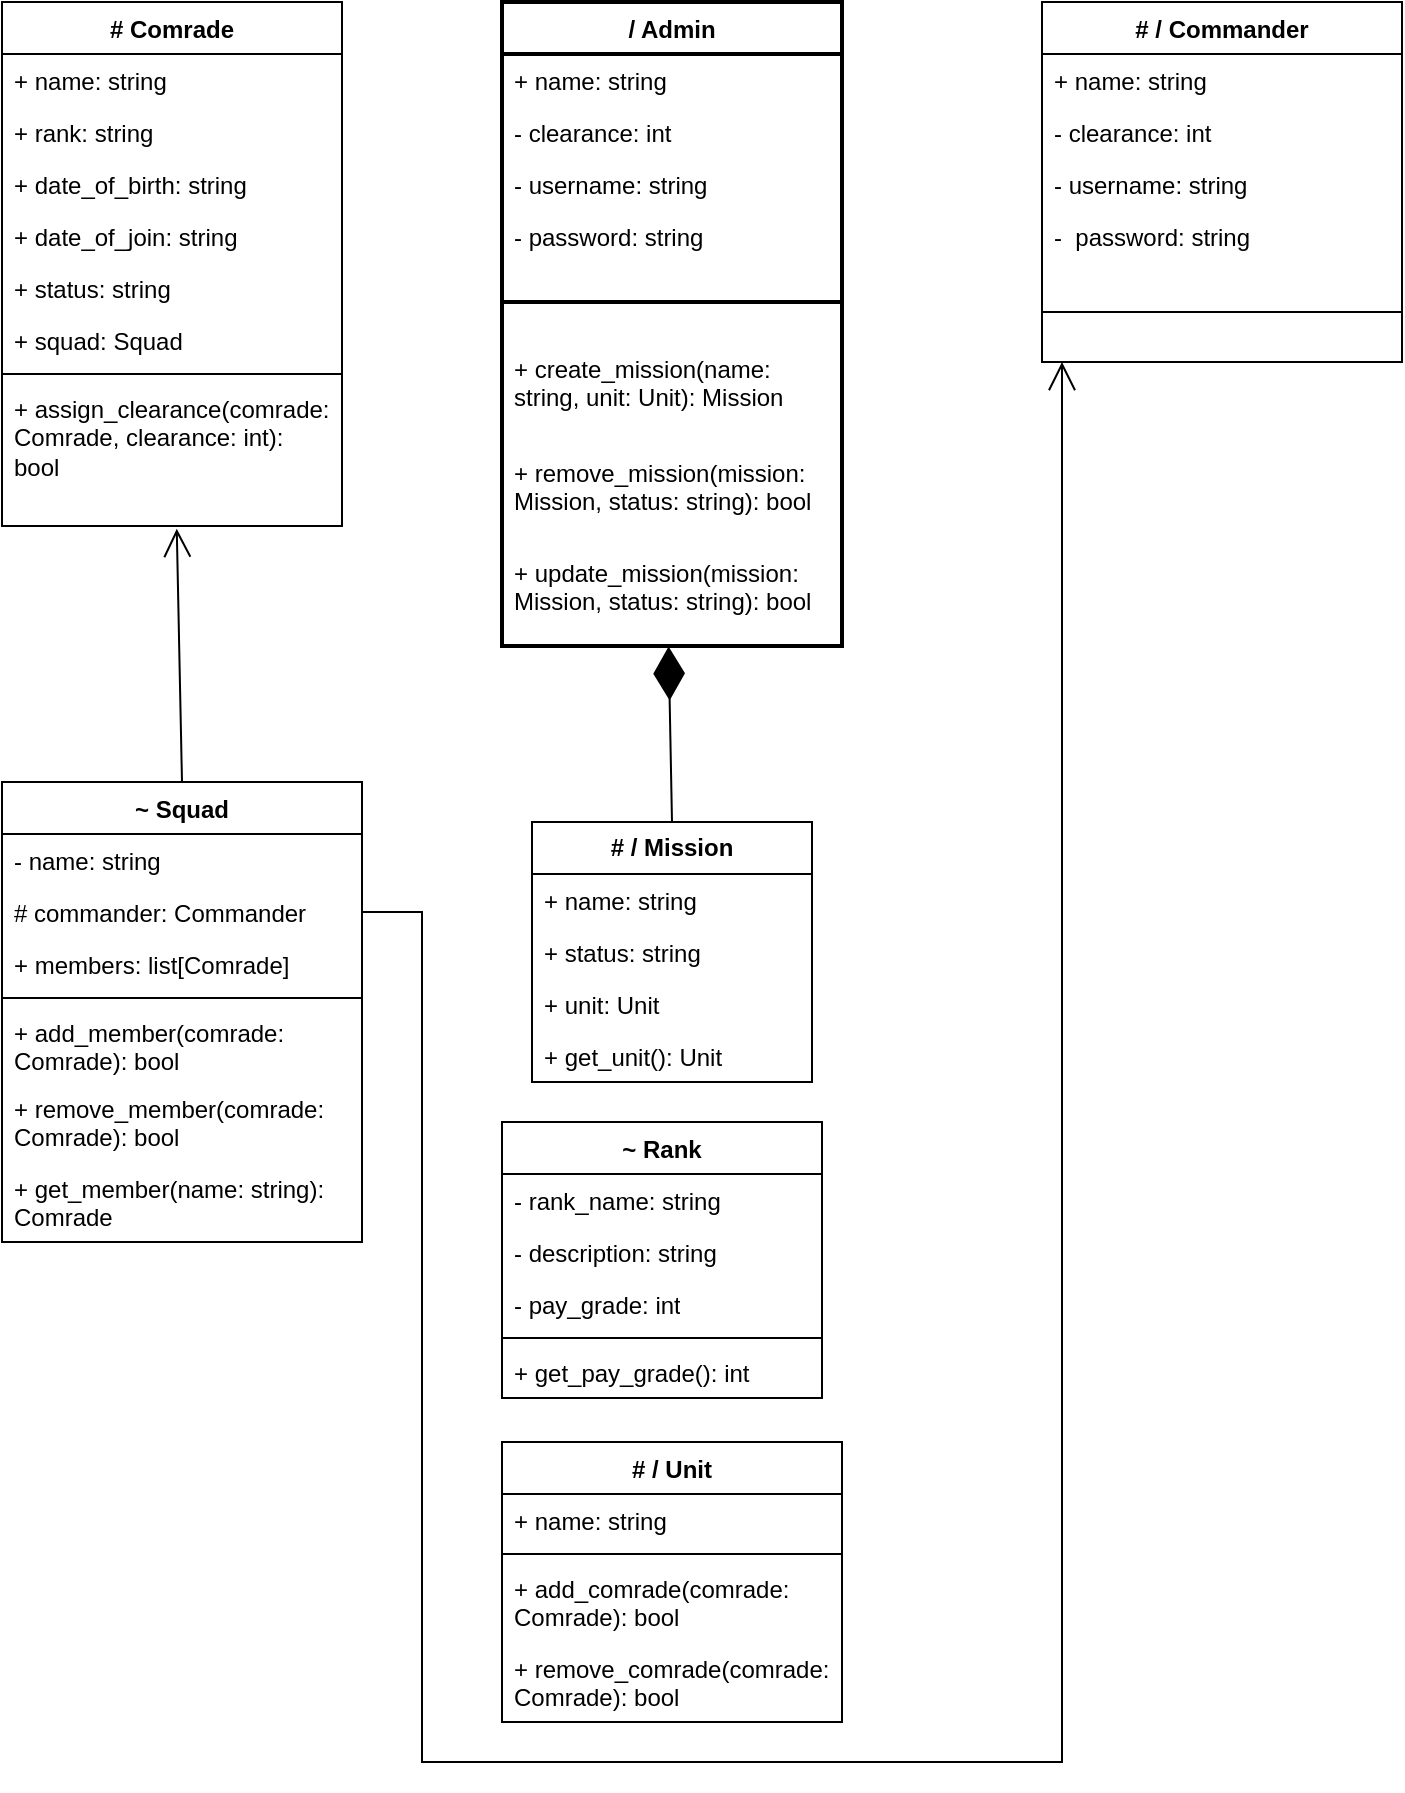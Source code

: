<mxfile version="21.1.2" type="github">
  <diagram id="C5RBs43oDa-KdzZeNtuy" name="Page-1">
    <mxGraphModel dx="1050" dy="1742" grid="1" gridSize="10" guides="1" tooltips="1" connect="1" arrows="1" fold="1" page="1" pageScale="1" pageWidth="827" pageHeight="1169" math="0" shadow="0">
      <root>
        <mxCell id="WIyWlLk6GJQsqaUBKTNV-0" />
        <mxCell id="WIyWlLk6GJQsqaUBKTNV-1" parent="WIyWlLk6GJQsqaUBKTNV-0" />
        <mxCell id="cJfyo_iacHhUUzSNXGkk-0" value="/ Admin" style="swimlane;fontStyle=1;align=center;verticalAlign=top;childLayout=stackLayout;horizontal=1;startSize=26;horizontalStack=0;resizeParent=1;resizeParentMax=0;resizeLast=0;collapsible=1;marginBottom=0;whiteSpace=wrap;html=1;strokeWidth=2;" vertex="1" parent="WIyWlLk6GJQsqaUBKTNV-1">
          <mxGeometry x="320" y="-920" width="170" height="322" as="geometry" />
        </mxCell>
        <mxCell id="cJfyo_iacHhUUzSNXGkk-4" value="+ name: string" style="text;strokeColor=none;fillColor=none;align=left;verticalAlign=top;spacingLeft=4;spacingRight=4;overflow=hidden;rotatable=0;points=[[0,0.5],[1,0.5]];portConstraint=eastwest;whiteSpace=wrap;html=1;strokeWidth=2;perimeterSpacing=0;" vertex="1" parent="cJfyo_iacHhUUzSNXGkk-0">
          <mxGeometry y="26" width="170" height="26" as="geometry" />
        </mxCell>
        <mxCell id="cJfyo_iacHhUUzSNXGkk-5" value="- clearance: int" style="text;strokeColor=none;fillColor=none;align=left;verticalAlign=top;spacingLeft=4;spacingRight=4;overflow=hidden;rotatable=0;points=[[0,0.5],[1,0.5]];portConstraint=eastwest;whiteSpace=wrap;html=1;strokeWidth=2;perimeterSpacing=0;" vertex="1" parent="cJfyo_iacHhUUzSNXGkk-0">
          <mxGeometry y="52" width="170" height="26" as="geometry" />
        </mxCell>
        <mxCell id="cJfyo_iacHhUUzSNXGkk-7" value="- username: string" style="text;strokeColor=none;fillColor=none;align=left;verticalAlign=top;spacingLeft=4;spacingRight=4;overflow=hidden;rotatable=0;points=[[0,0.5],[1,0.5]];portConstraint=eastwest;whiteSpace=wrap;html=1;strokeWidth=2;perimeterSpacing=0;" vertex="1" parent="cJfyo_iacHhUUzSNXGkk-0">
          <mxGeometry y="78" width="170" height="26" as="geometry" />
        </mxCell>
        <mxCell id="cJfyo_iacHhUUzSNXGkk-8" value="- password: string" style="text;strokeColor=none;fillColor=none;align=left;verticalAlign=top;spacingLeft=4;spacingRight=4;overflow=hidden;rotatable=0;points=[[0,0.5],[1,0.5]];portConstraint=eastwest;whiteSpace=wrap;html=1;strokeWidth=2;perimeterSpacing=0;" vertex="1" parent="cJfyo_iacHhUUzSNXGkk-0">
          <mxGeometry y="104" width="170" height="26" as="geometry" />
        </mxCell>
        <mxCell id="cJfyo_iacHhUUzSNXGkk-2" value="" style="line;strokeWidth=2;fillColor=none;align=left;verticalAlign=middle;spacingTop=-1;spacingLeft=3;spacingRight=3;rotatable=0;labelPosition=right;points=[];portConstraint=eastwest;strokeColor=inherit;perimeterSpacing=0;" vertex="1" parent="cJfyo_iacHhUUzSNXGkk-0">
          <mxGeometry y="130" width="170" height="40" as="geometry" />
        </mxCell>
        <mxCell id="cJfyo_iacHhUUzSNXGkk-23" value="+ create_mission(name: string, unit: Unit): Mission" style="text;strokeColor=none;fillColor=none;align=left;verticalAlign=top;spacingLeft=4;spacingRight=4;overflow=hidden;rotatable=0;points=[[0,0.5],[1,0.5]];portConstraint=eastwest;whiteSpace=wrap;html=1;" vertex="1" parent="cJfyo_iacHhUUzSNXGkk-0">
          <mxGeometry y="170" width="170" height="52" as="geometry" />
        </mxCell>
        <mxCell id="cJfyo_iacHhUUzSNXGkk-30" value="+ remove_mission(mission: Mission, status: string): bool" style="text;strokeColor=none;fillColor=none;align=left;verticalAlign=top;spacingLeft=4;spacingRight=4;overflow=hidden;rotatable=0;points=[[0,0.5],[1,0.5]];portConstraint=eastwest;whiteSpace=wrap;html=1;" vertex="1" parent="cJfyo_iacHhUUzSNXGkk-0">
          <mxGeometry y="222" width="170" height="50" as="geometry" />
        </mxCell>
        <mxCell id="cJfyo_iacHhUUzSNXGkk-29" value="+ update_mission(mission: Mission, status: string): bool" style="text;strokeColor=none;fillColor=none;align=left;verticalAlign=top;spacingLeft=4;spacingRight=4;overflow=hidden;rotatable=0;points=[[0,0.5],[1,0.5]];portConstraint=eastwest;whiteSpace=wrap;html=1;" vertex="1" parent="cJfyo_iacHhUUzSNXGkk-0">
          <mxGeometry y="272" width="170" height="50" as="geometry" />
        </mxCell>
        <mxCell id="cJfyo_iacHhUUzSNXGkk-10" value="# Comrade" style="swimlane;fontStyle=1;align=center;verticalAlign=top;childLayout=stackLayout;horizontal=1;startSize=26;horizontalStack=0;resizeParent=1;resizeParentMax=0;resizeLast=0;collapsible=1;marginBottom=0;whiteSpace=wrap;html=1;" vertex="1" parent="WIyWlLk6GJQsqaUBKTNV-1">
          <mxGeometry x="70" y="-920" width="170" height="262" as="geometry" />
        </mxCell>
        <mxCell id="cJfyo_iacHhUUzSNXGkk-11" value="+ name: string" style="text;strokeColor=none;fillColor=none;align=left;verticalAlign=top;spacingLeft=4;spacingRight=4;overflow=hidden;rotatable=0;points=[[0,0.5],[1,0.5]];portConstraint=eastwest;whiteSpace=wrap;html=1;" vertex="1" parent="cJfyo_iacHhUUzSNXGkk-10">
          <mxGeometry y="26" width="170" height="26" as="geometry" />
        </mxCell>
        <mxCell id="cJfyo_iacHhUUzSNXGkk-14" value="+ rank: string" style="text;strokeColor=none;fillColor=none;align=left;verticalAlign=top;spacingLeft=4;spacingRight=4;overflow=hidden;rotatable=0;points=[[0,0.5],[1,0.5]];portConstraint=eastwest;whiteSpace=wrap;html=1;" vertex="1" parent="cJfyo_iacHhUUzSNXGkk-10">
          <mxGeometry y="52" width="170" height="26" as="geometry" />
        </mxCell>
        <mxCell id="cJfyo_iacHhUUzSNXGkk-15" value="+ date_of_birth: string" style="text;strokeColor=none;fillColor=none;align=left;verticalAlign=top;spacingLeft=4;spacingRight=4;overflow=hidden;rotatable=0;points=[[0,0.5],[1,0.5]];portConstraint=eastwest;whiteSpace=wrap;html=1;" vertex="1" parent="cJfyo_iacHhUUzSNXGkk-10">
          <mxGeometry y="78" width="170" height="26" as="geometry" />
        </mxCell>
        <mxCell id="cJfyo_iacHhUUzSNXGkk-16" value="+ date_of_join: string" style="text;strokeColor=none;fillColor=none;align=left;verticalAlign=top;spacingLeft=4;spacingRight=4;overflow=hidden;rotatable=0;points=[[0,0.5],[1,0.5]];portConstraint=eastwest;whiteSpace=wrap;html=1;" vertex="1" parent="cJfyo_iacHhUUzSNXGkk-10">
          <mxGeometry y="104" width="170" height="26" as="geometry" />
        </mxCell>
        <mxCell id="cJfyo_iacHhUUzSNXGkk-19" value="+ status: string" style="text;strokeColor=none;fillColor=none;align=left;verticalAlign=top;spacingLeft=4;spacingRight=4;overflow=hidden;rotatable=0;points=[[0,0.5],[1,0.5]];portConstraint=eastwest;whiteSpace=wrap;html=1;" vertex="1" parent="cJfyo_iacHhUUzSNXGkk-10">
          <mxGeometry y="130" width="170" height="26" as="geometry" />
        </mxCell>
        <mxCell id="cJfyo_iacHhUUzSNXGkk-17" value="+ squad: Squad" style="text;strokeColor=none;fillColor=none;align=left;verticalAlign=top;spacingLeft=4;spacingRight=4;overflow=hidden;rotatable=0;points=[[0,0.5],[1,0.5]];portConstraint=eastwest;whiteSpace=wrap;html=1;" vertex="1" parent="cJfyo_iacHhUUzSNXGkk-10">
          <mxGeometry y="156" width="170" height="26" as="geometry" />
        </mxCell>
        <mxCell id="cJfyo_iacHhUUzSNXGkk-12" value="" style="line;strokeWidth=1;fillColor=none;align=left;verticalAlign=middle;spacingTop=-1;spacingLeft=3;spacingRight=3;rotatable=0;labelPosition=right;points=[];portConstraint=eastwest;strokeColor=inherit;" vertex="1" parent="cJfyo_iacHhUUzSNXGkk-10">
          <mxGeometry y="182" width="170" height="8" as="geometry" />
        </mxCell>
        <mxCell id="cJfyo_iacHhUUzSNXGkk-3" value="+ assign_clearance(comrade: Comrade, clearance: int): bool" style="text;strokeColor=none;fillColor=none;align=left;verticalAlign=top;spacingLeft=4;spacingRight=4;overflow=hidden;rotatable=0;points=[[0,0.5],[1,0.5]];portConstraint=eastwest;whiteSpace=wrap;html=1;strokeWidth=2;perimeterSpacing=0;" vertex="1" parent="cJfyo_iacHhUUzSNXGkk-10">
          <mxGeometry y="190" width="170" height="72" as="geometry" />
        </mxCell>
        <mxCell id="cJfyo_iacHhUUzSNXGkk-20" value="# / Commander" style="swimlane;fontStyle=1;align=center;verticalAlign=top;childLayout=stackLayout;horizontal=1;startSize=26;horizontalStack=0;resizeParent=1;resizeParentMax=0;resizeLast=0;collapsible=1;marginBottom=0;whiteSpace=wrap;html=1;" vertex="1" parent="WIyWlLk6GJQsqaUBKTNV-1">
          <mxGeometry x="590" y="-920" width="180" height="180" as="geometry" />
        </mxCell>
        <mxCell id="cJfyo_iacHhUUzSNXGkk-21" value="+ name: string" style="text;strokeColor=none;fillColor=none;align=left;verticalAlign=top;spacingLeft=4;spacingRight=4;overflow=hidden;rotatable=0;points=[[0,0.5],[1,0.5]];portConstraint=eastwest;whiteSpace=wrap;html=1;" vertex="1" parent="cJfyo_iacHhUUzSNXGkk-20">
          <mxGeometry y="26" width="180" height="26" as="geometry" />
        </mxCell>
        <mxCell id="cJfyo_iacHhUUzSNXGkk-24" value="- clearance: int&lt;br&gt;" style="text;strokeColor=none;fillColor=none;align=left;verticalAlign=top;spacingLeft=4;spacingRight=4;overflow=hidden;rotatable=0;points=[[0,0.5],[1,0.5]];portConstraint=eastwest;whiteSpace=wrap;html=1;" vertex="1" parent="cJfyo_iacHhUUzSNXGkk-20">
          <mxGeometry y="52" width="180" height="26" as="geometry" />
        </mxCell>
        <mxCell id="cJfyo_iacHhUUzSNXGkk-25" value="- username: string" style="text;strokeColor=none;fillColor=none;align=left;verticalAlign=top;spacingLeft=4;spacingRight=4;overflow=hidden;rotatable=0;points=[[0,0.5],[1,0.5]];portConstraint=eastwest;whiteSpace=wrap;html=1;" vertex="1" parent="cJfyo_iacHhUUzSNXGkk-20">
          <mxGeometry y="78" width="180" height="26" as="geometry" />
        </mxCell>
        <mxCell id="cJfyo_iacHhUUzSNXGkk-26" value="-&amp;nbsp; password: string" style="text;strokeColor=none;fillColor=none;align=left;verticalAlign=top;spacingLeft=4;spacingRight=4;overflow=hidden;rotatable=0;points=[[0,0.5],[1,0.5]];portConstraint=eastwest;whiteSpace=wrap;html=1;" vertex="1" parent="cJfyo_iacHhUUzSNXGkk-20">
          <mxGeometry y="104" width="180" height="26" as="geometry" />
        </mxCell>
        <mxCell id="cJfyo_iacHhUUzSNXGkk-22" value="" style="line;strokeWidth=1;fillColor=none;align=left;verticalAlign=middle;spacingTop=-1;spacingLeft=3;spacingRight=3;rotatable=0;labelPosition=right;points=[];portConstraint=eastwest;strokeColor=inherit;" vertex="1" parent="cJfyo_iacHhUUzSNXGkk-20">
          <mxGeometry y="130" width="180" height="50" as="geometry" />
        </mxCell>
        <mxCell id="cJfyo_iacHhUUzSNXGkk-32" value="&lt;b&gt;# / Mission&lt;/b&gt;" style="swimlane;fontStyle=0;childLayout=stackLayout;horizontal=1;startSize=26;fillColor=none;horizontalStack=0;resizeParent=1;resizeParentMax=0;resizeLast=0;collapsible=1;marginBottom=0;whiteSpace=wrap;html=1;" vertex="1" parent="WIyWlLk6GJQsqaUBKTNV-1">
          <mxGeometry x="335" y="-510" width="140" height="130" as="geometry" />
        </mxCell>
        <mxCell id="cJfyo_iacHhUUzSNXGkk-33" value="+ name: string" style="text;strokeColor=none;fillColor=none;align=left;verticalAlign=top;spacingLeft=4;spacingRight=4;overflow=hidden;rotatable=0;points=[[0,0.5],[1,0.5]];portConstraint=eastwest;whiteSpace=wrap;html=1;" vertex="1" parent="cJfyo_iacHhUUzSNXGkk-32">
          <mxGeometry y="26" width="140" height="26" as="geometry" />
        </mxCell>
        <mxCell id="cJfyo_iacHhUUzSNXGkk-34" value="+ status: string" style="text;strokeColor=none;fillColor=none;align=left;verticalAlign=top;spacingLeft=4;spacingRight=4;overflow=hidden;rotatable=0;points=[[0,0.5],[1,0.5]];portConstraint=eastwest;whiteSpace=wrap;html=1;" vertex="1" parent="cJfyo_iacHhUUzSNXGkk-32">
          <mxGeometry y="52" width="140" height="26" as="geometry" />
        </mxCell>
        <mxCell id="cJfyo_iacHhUUzSNXGkk-35" value="+ unit: Unit" style="text;strokeColor=none;fillColor=none;align=left;verticalAlign=top;spacingLeft=4;spacingRight=4;overflow=hidden;rotatable=0;points=[[0,0.5],[1,0.5]];portConstraint=eastwest;whiteSpace=wrap;html=1;" vertex="1" parent="cJfyo_iacHhUUzSNXGkk-32">
          <mxGeometry y="78" width="140" height="26" as="geometry" />
        </mxCell>
        <mxCell id="cJfyo_iacHhUUzSNXGkk-36" value="+ get_unit(): Unit" style="text;strokeColor=none;fillColor=none;align=left;verticalAlign=top;spacingLeft=4;spacingRight=4;overflow=hidden;rotatable=0;points=[[0,0.5],[1,0.5]];portConstraint=eastwest;whiteSpace=wrap;html=1;" vertex="1" parent="cJfyo_iacHhUUzSNXGkk-32">
          <mxGeometry y="104" width="140" height="26" as="geometry" />
        </mxCell>
        <mxCell id="cJfyo_iacHhUUzSNXGkk-51" value="~ Squad" style="swimlane;fontStyle=1;align=center;verticalAlign=top;childLayout=stackLayout;horizontal=1;startSize=26;horizontalStack=0;resizeParent=1;resizeParentMax=0;resizeLast=0;collapsible=1;marginBottom=0;whiteSpace=wrap;html=1;" vertex="1" parent="WIyWlLk6GJQsqaUBKTNV-1">
          <mxGeometry x="70" y="-530" width="180" height="230" as="geometry" />
        </mxCell>
        <mxCell id="cJfyo_iacHhUUzSNXGkk-52" value="- name: string" style="text;strokeColor=none;fillColor=none;align=left;verticalAlign=top;spacingLeft=4;spacingRight=4;overflow=hidden;rotatable=0;points=[[0,0.5],[1,0.5]];portConstraint=eastwest;whiteSpace=wrap;html=1;" vertex="1" parent="cJfyo_iacHhUUzSNXGkk-51">
          <mxGeometry y="26" width="180" height="26" as="geometry" />
        </mxCell>
        <mxCell id="cJfyo_iacHhUUzSNXGkk-55" value="# commander: Commander" style="text;strokeColor=none;fillColor=none;align=left;verticalAlign=top;spacingLeft=4;spacingRight=4;overflow=hidden;rotatable=0;points=[[0,0.5],[1,0.5]];portConstraint=eastwest;whiteSpace=wrap;html=1;" vertex="1" parent="cJfyo_iacHhUUzSNXGkk-51">
          <mxGeometry y="52" width="180" height="26" as="geometry" />
        </mxCell>
        <mxCell id="cJfyo_iacHhUUzSNXGkk-56" value="+ members: list[Comrade]" style="text;strokeColor=none;fillColor=none;align=left;verticalAlign=top;spacingLeft=4;spacingRight=4;overflow=hidden;rotatable=0;points=[[0,0.5],[1,0.5]];portConstraint=eastwest;whiteSpace=wrap;html=1;" vertex="1" parent="cJfyo_iacHhUUzSNXGkk-51">
          <mxGeometry y="78" width="180" height="26" as="geometry" />
        </mxCell>
        <mxCell id="cJfyo_iacHhUUzSNXGkk-53" value="" style="line;strokeWidth=1;fillColor=none;align=left;verticalAlign=middle;spacingTop=-1;spacingLeft=3;spacingRight=3;rotatable=0;labelPosition=right;points=[];portConstraint=eastwest;strokeColor=inherit;" vertex="1" parent="cJfyo_iacHhUUzSNXGkk-51">
          <mxGeometry y="104" width="180" height="8" as="geometry" />
        </mxCell>
        <mxCell id="cJfyo_iacHhUUzSNXGkk-54" value="+ add_member(comrade: Comrade): bool" style="text;strokeColor=none;fillColor=none;align=left;verticalAlign=top;spacingLeft=4;spacingRight=4;overflow=hidden;rotatable=0;points=[[0,0.5],[1,0.5]];portConstraint=eastwest;whiteSpace=wrap;html=1;" vertex="1" parent="cJfyo_iacHhUUzSNXGkk-51">
          <mxGeometry y="112" width="180" height="38" as="geometry" />
        </mxCell>
        <mxCell id="cJfyo_iacHhUUzSNXGkk-57" value="+ remove_member(comrade: Comrade): bool" style="text;strokeColor=none;fillColor=none;align=left;verticalAlign=top;spacingLeft=4;spacingRight=4;overflow=hidden;rotatable=0;points=[[0,0.5],[1,0.5]];portConstraint=eastwest;whiteSpace=wrap;html=1;" vertex="1" parent="cJfyo_iacHhUUzSNXGkk-51">
          <mxGeometry y="150" width="180" height="40" as="geometry" />
        </mxCell>
        <mxCell id="cJfyo_iacHhUUzSNXGkk-58" value="+ get_member(name: string): Comrade" style="text;strokeColor=none;fillColor=none;align=left;verticalAlign=top;spacingLeft=4;spacingRight=4;overflow=hidden;rotatable=0;points=[[0,0.5],[1,0.5]];portConstraint=eastwest;whiteSpace=wrap;html=1;" vertex="1" parent="cJfyo_iacHhUUzSNXGkk-51">
          <mxGeometry y="190" width="180" height="40" as="geometry" />
        </mxCell>
        <mxCell id="cJfyo_iacHhUUzSNXGkk-70" value="" style="endArrow=diamondThin;endFill=1;endSize=24;html=1;rounded=0;entryX=0.49;entryY=1.006;entryDx=0;entryDy=0;entryPerimeter=0;exitX=0.5;exitY=0;exitDx=0;exitDy=0;" edge="1" parent="WIyWlLk6GJQsqaUBKTNV-1" source="cJfyo_iacHhUUzSNXGkk-32" target="cJfyo_iacHhUUzSNXGkk-29">
          <mxGeometry width="160" relative="1" as="geometry">
            <mxPoint x="330" y="-620" as="sourcePoint" />
            <mxPoint x="490" y="-620" as="targetPoint" />
          </mxGeometry>
        </mxCell>
        <mxCell id="cJfyo_iacHhUUzSNXGkk-71" value="" style="endArrow=open;endFill=1;endSize=12;html=1;rounded=0;entryX=0.514;entryY=1.019;entryDx=0;entryDy=0;entryPerimeter=0;exitX=0.5;exitY=0;exitDx=0;exitDy=0;" edge="1" parent="WIyWlLk6GJQsqaUBKTNV-1" source="cJfyo_iacHhUUzSNXGkk-51" target="cJfyo_iacHhUUzSNXGkk-3">
          <mxGeometry width="160" relative="1" as="geometry">
            <mxPoint x="130" y="-530" as="sourcePoint" />
            <mxPoint x="290" y="-530" as="targetPoint" />
          </mxGeometry>
        </mxCell>
        <mxCell id="cJfyo_iacHhUUzSNXGkk-72" value="~ Rank" style="swimlane;fontStyle=1;align=center;verticalAlign=top;childLayout=stackLayout;horizontal=1;startSize=26;horizontalStack=0;resizeParent=1;resizeParentMax=0;resizeLast=0;collapsible=1;marginBottom=0;whiteSpace=wrap;html=1;" vertex="1" parent="WIyWlLk6GJQsqaUBKTNV-1">
          <mxGeometry x="320" y="-360" width="160" height="138" as="geometry" />
        </mxCell>
        <mxCell id="cJfyo_iacHhUUzSNXGkk-73" value="- rank_name: string" style="text;strokeColor=none;fillColor=none;align=left;verticalAlign=top;spacingLeft=4;spacingRight=4;overflow=hidden;rotatable=0;points=[[0,0.5],[1,0.5]];portConstraint=eastwest;whiteSpace=wrap;html=1;" vertex="1" parent="cJfyo_iacHhUUzSNXGkk-72">
          <mxGeometry y="26" width="160" height="26" as="geometry" />
        </mxCell>
        <mxCell id="cJfyo_iacHhUUzSNXGkk-80" value="- description: string" style="text;strokeColor=none;fillColor=none;align=left;verticalAlign=top;spacingLeft=4;spacingRight=4;overflow=hidden;rotatable=0;points=[[0,0.5],[1,0.5]];portConstraint=eastwest;whiteSpace=wrap;html=1;" vertex="1" parent="cJfyo_iacHhUUzSNXGkk-72">
          <mxGeometry y="52" width="160" height="26" as="geometry" />
        </mxCell>
        <mxCell id="cJfyo_iacHhUUzSNXGkk-81" value="- pay_grade: int" style="text;strokeColor=none;fillColor=none;align=left;verticalAlign=top;spacingLeft=4;spacingRight=4;overflow=hidden;rotatable=0;points=[[0,0.5],[1,0.5]];portConstraint=eastwest;whiteSpace=wrap;html=1;" vertex="1" parent="cJfyo_iacHhUUzSNXGkk-72">
          <mxGeometry y="78" width="160" height="26" as="geometry" />
        </mxCell>
        <mxCell id="cJfyo_iacHhUUzSNXGkk-74" value="" style="line;strokeWidth=1;fillColor=none;align=left;verticalAlign=middle;spacingTop=-1;spacingLeft=3;spacingRight=3;rotatable=0;labelPosition=right;points=[];portConstraint=eastwest;strokeColor=inherit;" vertex="1" parent="cJfyo_iacHhUUzSNXGkk-72">
          <mxGeometry y="104" width="160" height="8" as="geometry" />
        </mxCell>
        <mxCell id="cJfyo_iacHhUUzSNXGkk-75" value="+ get_pay_grade(): int" style="text;strokeColor=none;fillColor=none;align=left;verticalAlign=top;spacingLeft=4;spacingRight=4;overflow=hidden;rotatable=0;points=[[0,0.5],[1,0.5]];portConstraint=eastwest;whiteSpace=wrap;html=1;" vertex="1" parent="cJfyo_iacHhUUzSNXGkk-72">
          <mxGeometry y="112" width="160" height="26" as="geometry" />
        </mxCell>
        <mxCell id="cJfyo_iacHhUUzSNXGkk-83" value="# / Unit" style="swimlane;fontStyle=1;align=center;verticalAlign=top;childLayout=stackLayout;horizontal=1;startSize=26;horizontalStack=0;resizeParent=1;resizeParentMax=0;resizeLast=0;collapsible=1;marginBottom=0;whiteSpace=wrap;html=1;" vertex="1" parent="WIyWlLk6GJQsqaUBKTNV-1">
          <mxGeometry x="320" y="-200" width="170" height="140" as="geometry" />
        </mxCell>
        <mxCell id="cJfyo_iacHhUUzSNXGkk-84" value="+ name: string" style="text;strokeColor=none;fillColor=none;align=left;verticalAlign=top;spacingLeft=4;spacingRight=4;overflow=hidden;rotatable=0;points=[[0,0.5],[1,0.5]];portConstraint=eastwest;whiteSpace=wrap;html=1;" vertex="1" parent="cJfyo_iacHhUUzSNXGkk-83">
          <mxGeometry y="26" width="170" height="26" as="geometry" />
        </mxCell>
        <mxCell id="cJfyo_iacHhUUzSNXGkk-85" value="" style="line;strokeWidth=1;fillColor=none;align=left;verticalAlign=middle;spacingTop=-1;spacingLeft=3;spacingRight=3;rotatable=0;labelPosition=right;points=[];portConstraint=eastwest;strokeColor=inherit;" vertex="1" parent="cJfyo_iacHhUUzSNXGkk-83">
          <mxGeometry y="52" width="170" height="8" as="geometry" />
        </mxCell>
        <mxCell id="cJfyo_iacHhUUzSNXGkk-86" value="+ add_comrade(comrade: Comrade): bool" style="text;strokeColor=none;fillColor=none;align=left;verticalAlign=top;spacingLeft=4;spacingRight=4;overflow=hidden;rotatable=0;points=[[0,0.5],[1,0.5]];portConstraint=eastwest;whiteSpace=wrap;html=1;" vertex="1" parent="cJfyo_iacHhUUzSNXGkk-83">
          <mxGeometry y="60" width="170" height="40" as="geometry" />
        </mxCell>
        <mxCell id="cJfyo_iacHhUUzSNXGkk-87" value="+ remove_comrade(comrade: Comrade): bool" style="text;strokeColor=none;fillColor=none;align=left;verticalAlign=top;spacingLeft=4;spacingRight=4;overflow=hidden;rotatable=0;points=[[0,0.5],[1,0.5]];portConstraint=eastwest;whiteSpace=wrap;html=1;" vertex="1" parent="cJfyo_iacHhUUzSNXGkk-83">
          <mxGeometry y="100" width="170" height="40" as="geometry" />
        </mxCell>
        <mxCell id="cJfyo_iacHhUUzSNXGkk-88" value="" style="endArrow=open;endFill=1;endSize=12;html=1;rounded=0;exitX=1;exitY=0.5;exitDx=0;exitDy=0;" edge="1" parent="WIyWlLk6GJQsqaUBKTNV-1" source="cJfyo_iacHhUUzSNXGkk-55">
          <mxGeometry width="160" relative="1" as="geometry">
            <mxPoint x="490" y="-450" as="sourcePoint" />
            <mxPoint x="600" y="-740" as="targetPoint" />
            <Array as="points">
              <mxPoint x="280" y="-465" />
              <mxPoint x="280" y="-40" />
              <mxPoint x="600" y="-40" />
            </Array>
          </mxGeometry>
        </mxCell>
      </root>
    </mxGraphModel>
  </diagram>
</mxfile>
